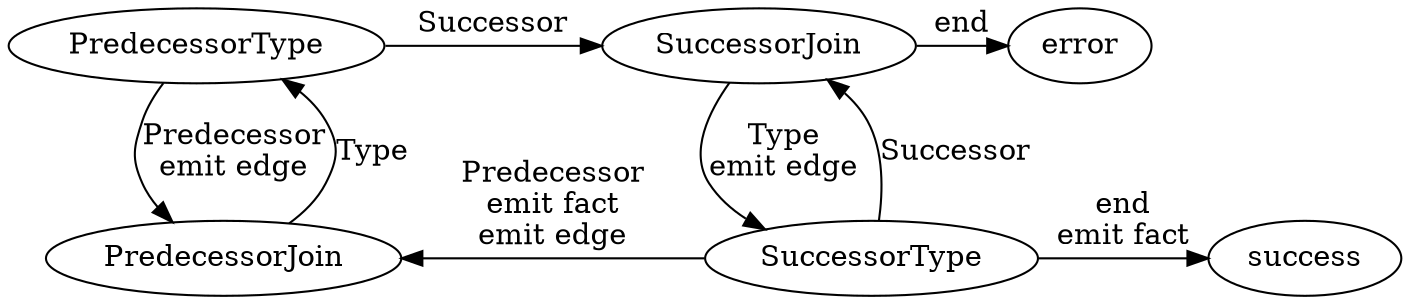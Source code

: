 digraph {
    PredecessorType -> PredecessorJoin [label="Predecessor\nemit edge"]
    PredecessorJoin -> PredecessorType [label="Type"]
    PredecessorType -> SuccessorJoin [label="Successor" constraint=false]

    SuccessorType -> SuccessorJoin [label="Successor"]
    SuccessorJoin -> SuccessorType [label="Type\nemit edge"]
    SuccessorType -> PredecessorJoin [label="Predecessor\nemit fact\nemit edge" constraint=false]

    SuccessorJoin -> error [label="end" constraint=false]
    SuccessorType -> success [label="end\nemit fact"]

    {rank=same; SuccessorType; success }
}